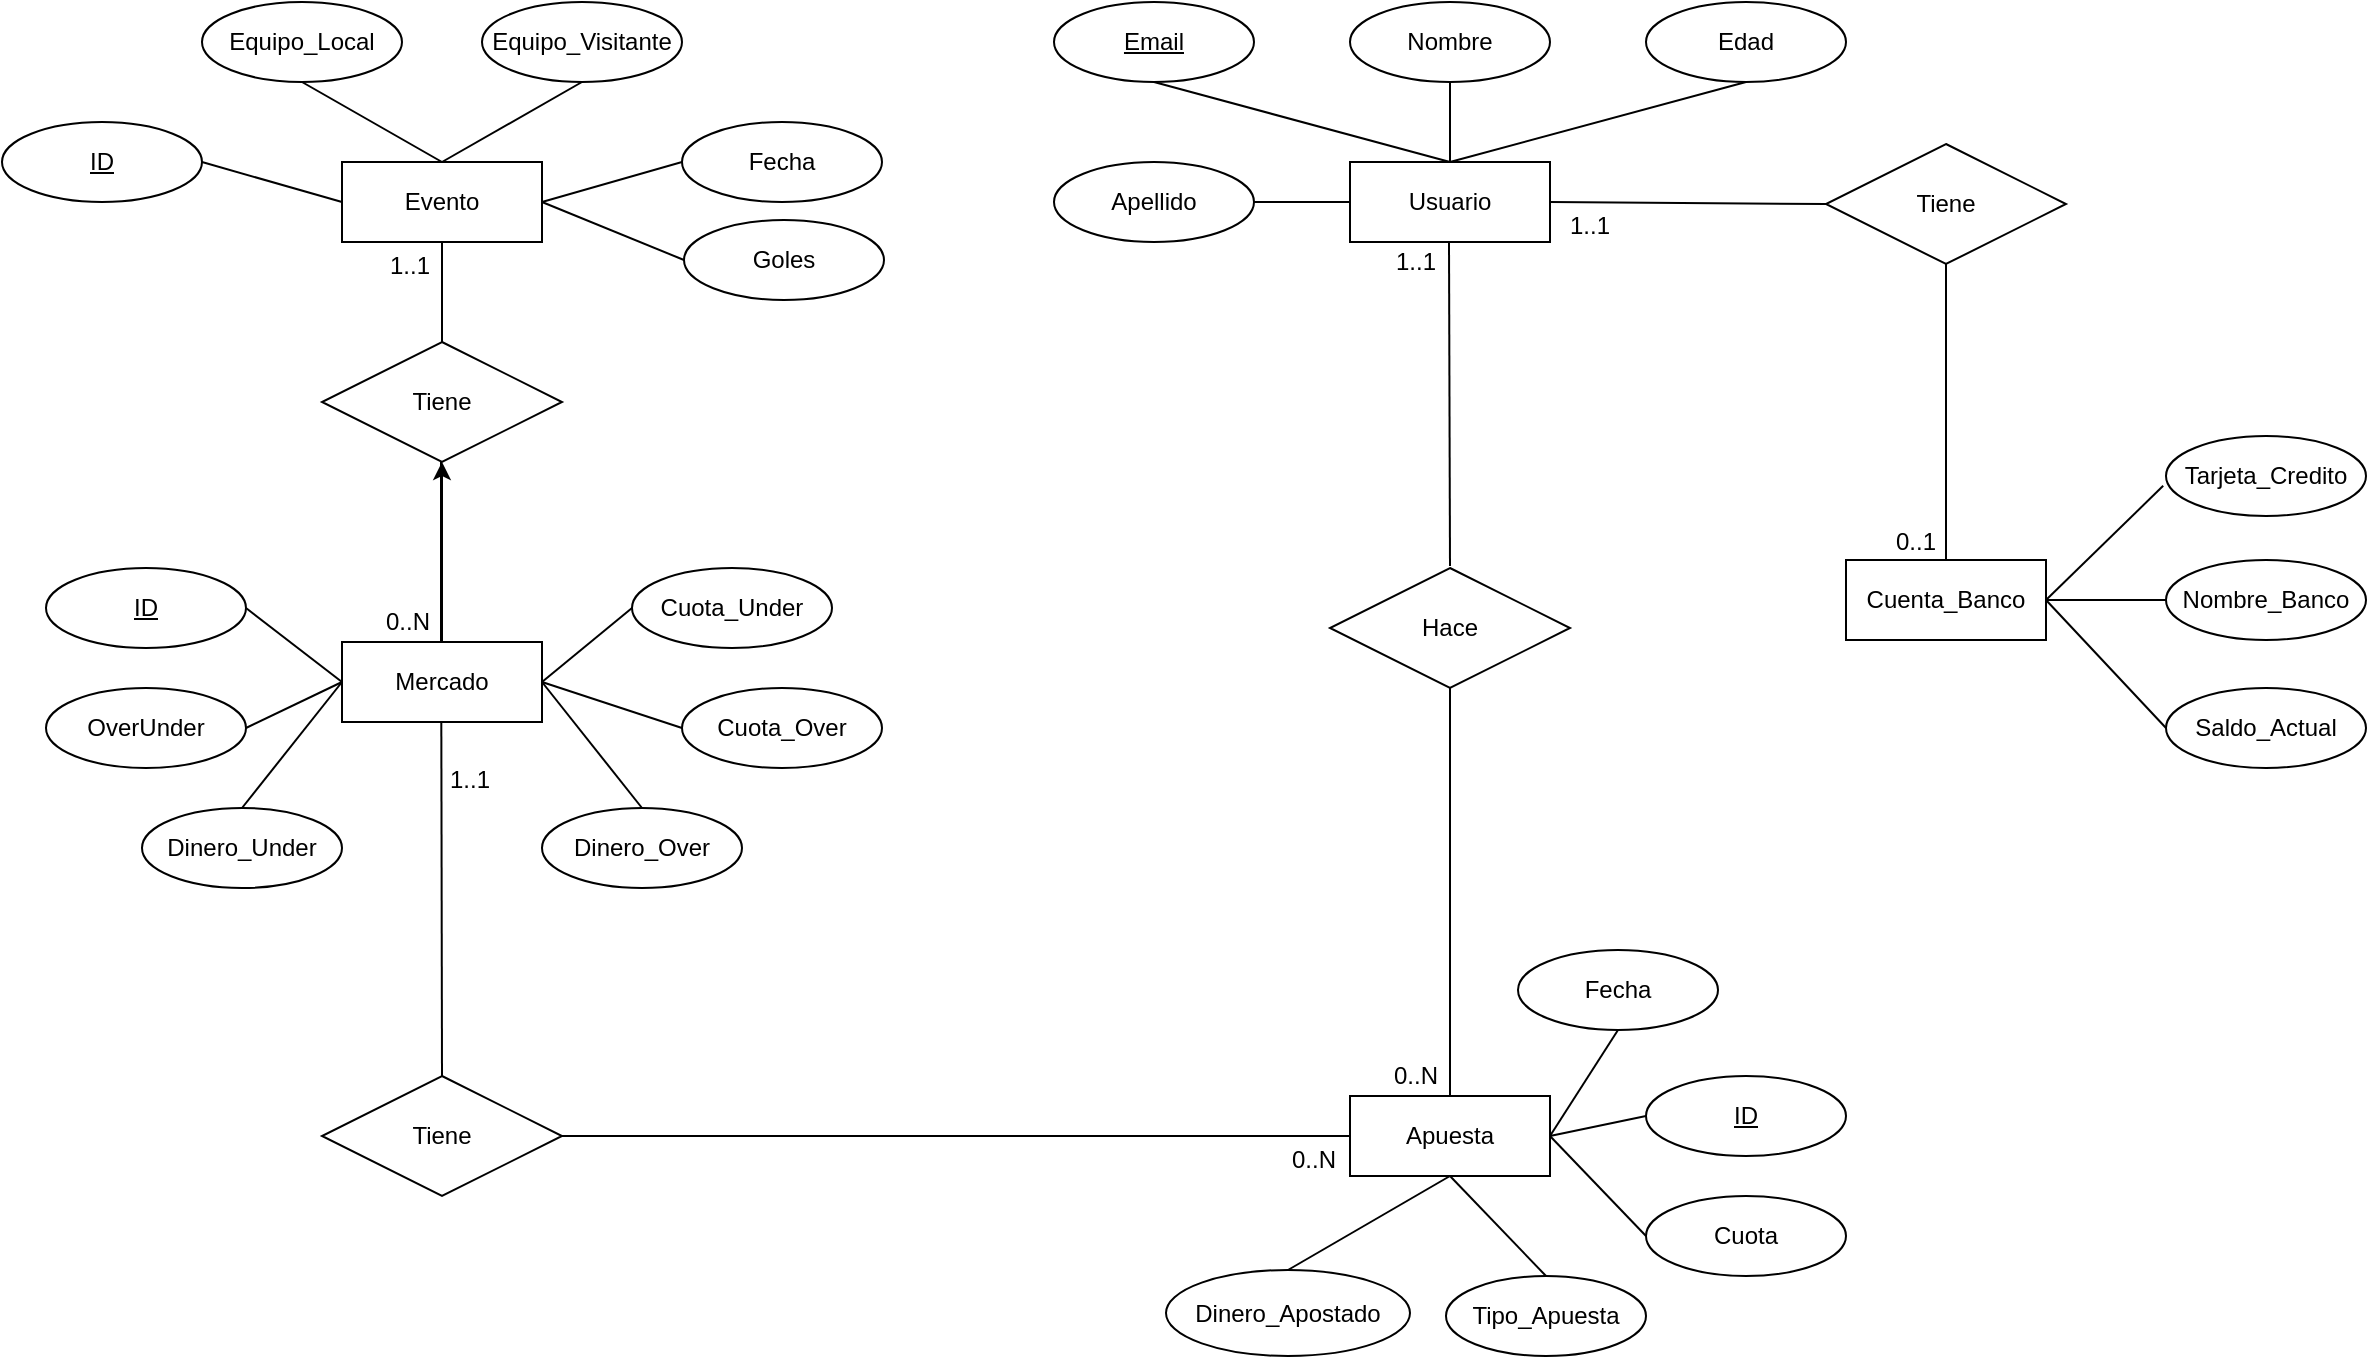 <mxfile version="13.7.4" type="device"><diagram id="R2lEEEUBdFMjLlhIrx00" name="Page-1"><mxGraphModel dx="1422" dy="763" grid="1" gridSize="16" guides="1" tooltips="1" connect="1" arrows="1" fold="1" page="1" pageScale="1" pageWidth="850" pageHeight="1100" math="0" shadow="0" extFonts="Permanent Marker^https://fonts.googleapis.com/css?family=Permanent+Marker"><root><mxCell id="0"/><mxCell id="1" parent="0"/><mxCell id="xfQLnc0uQxcCysZkYD1l-1" value="Evento" style="whiteSpace=wrap;html=1;align=center;" parent="1" vertex="1"><mxGeometry x="474" y="292" width="100" height="40" as="geometry"/></mxCell><mxCell id="xfQLnc0uQxcCysZkYD1l-2" value="Equipo_Local" style="ellipse;whiteSpace=wrap;html=1;align=center;" parent="1" vertex="1"><mxGeometry x="404" y="212" width="100" height="40" as="geometry"/></mxCell><mxCell id="xfQLnc0uQxcCysZkYD1l-3" value="Equipo_Visitante" style="ellipse;whiteSpace=wrap;html=1;align=center;" parent="1" vertex="1"><mxGeometry x="544" y="212" width="100" height="40" as="geometry"/></mxCell><mxCell id="xfQLnc0uQxcCysZkYD1l-4" value="ID" style="ellipse;whiteSpace=wrap;html=1;align=center;fontStyle=4;" parent="1" vertex="1"><mxGeometry x="304" y="272" width="100" height="40" as="geometry"/></mxCell><mxCell id="xfQLnc0uQxcCysZkYD1l-5" value="Fecha" style="ellipse;whiteSpace=wrap;html=1;align=center;" parent="1" vertex="1"><mxGeometry x="644" y="272" width="100" height="40" as="geometry"/></mxCell><mxCell id="xfQLnc0uQxcCysZkYD1l-8" value="" style="endArrow=none;html=1;rounded=0;exitX=0.5;exitY=1;exitDx=0;exitDy=0;entryX=0.5;entryY=0;entryDx=0;entryDy=0;" parent="1" source="xfQLnc0uQxcCysZkYD1l-2" target="xfQLnc0uQxcCysZkYD1l-1" edge="1"><mxGeometry relative="1" as="geometry"><mxPoint x="294" y="392" as="sourcePoint"/><mxPoint x="454" y="392" as="targetPoint"/></mxGeometry></mxCell><mxCell id="xfQLnc0uQxcCysZkYD1l-9" value="" style="endArrow=none;html=1;rounded=0;exitX=0.5;exitY=1;exitDx=0;exitDy=0;entryX=0.5;entryY=0;entryDx=0;entryDy=0;" parent="1" source="xfQLnc0uQxcCysZkYD1l-3" target="xfQLnc0uQxcCysZkYD1l-1" edge="1"><mxGeometry relative="1" as="geometry"><mxPoint x="464" y="262" as="sourcePoint"/><mxPoint x="534" y="302" as="targetPoint"/></mxGeometry></mxCell><mxCell id="xfQLnc0uQxcCysZkYD1l-10" value="" style="endArrow=none;html=1;rounded=0;exitX=0;exitY=0.5;exitDx=0;exitDy=0;entryX=1;entryY=0.5;entryDx=0;entryDy=0;" parent="1" source="xfQLnc0uQxcCysZkYD1l-5" target="xfQLnc0uQxcCysZkYD1l-1" edge="1"><mxGeometry relative="1" as="geometry"><mxPoint x="604" y="262" as="sourcePoint"/><mxPoint x="534" y="302" as="targetPoint"/></mxGeometry></mxCell><mxCell id="xfQLnc0uQxcCysZkYD1l-11" value="" style="endArrow=none;html=1;rounded=0;exitX=1;exitY=0.5;exitDx=0;exitDy=0;entryX=0;entryY=0.5;entryDx=0;entryDy=0;" parent="1" source="xfQLnc0uQxcCysZkYD1l-4" target="xfQLnc0uQxcCysZkYD1l-1" edge="1"><mxGeometry relative="1" as="geometry"><mxPoint x="614" y="272" as="sourcePoint"/><mxPoint x="544" y="312" as="targetPoint"/></mxGeometry></mxCell><mxCell id="4RuQuFcM9yt1TaqmaP_P-1" value="" style="edgeStyle=orthogonalEdgeStyle;rounded=0;orthogonalLoop=1;jettySize=auto;html=1;" parent="1" source="xfQLnc0uQxcCysZkYD1l-12" target="xfQLnc0uQxcCysZkYD1l-273" edge="1"><mxGeometry relative="1" as="geometry"/></mxCell><mxCell id="xfQLnc0uQxcCysZkYD1l-12" value="Mercado" style="whiteSpace=wrap;html=1;align=center;" parent="1" vertex="1"><mxGeometry x="474" y="532" width="100" height="40" as="geometry"/></mxCell><mxCell id="xfQLnc0uQxcCysZkYD1l-13" value="OverUnder" style="ellipse;whiteSpace=wrap;html=1;align=center;" parent="1" vertex="1"><mxGeometry x="326" y="555" width="100" height="40" as="geometry"/></mxCell><mxCell id="xfQLnc0uQxcCysZkYD1l-14" value="ID" style="ellipse;whiteSpace=wrap;html=1;align=center;fontStyle=4;" parent="1" vertex="1"><mxGeometry x="326" y="495" width="100" height="40" as="geometry"/></mxCell><mxCell id="xfQLnc0uQxcCysZkYD1l-15" value="" style="endArrow=none;html=1;rounded=0;exitX=0;exitY=0.5;exitDx=0;exitDy=0;entryX=1;entryY=0.5;entryDx=0;entryDy=0;" parent="1" source="xfQLnc0uQxcCysZkYD1l-12" target="xfQLnc0uQxcCysZkYD1l-14" edge="1"><mxGeometry relative="1" as="geometry"><mxPoint x="514" y="472" as="sourcePoint"/><mxPoint x="444" y="512" as="targetPoint"/></mxGeometry></mxCell><mxCell id="xfQLnc0uQxcCysZkYD1l-16" value="" style="endArrow=none;html=1;rounded=0;exitX=0;exitY=0.5;exitDx=0;exitDy=0;entryX=1;entryY=0.5;entryDx=0;entryDy=0;" parent="1" source="xfQLnc0uQxcCysZkYD1l-12" target="xfQLnc0uQxcCysZkYD1l-13" edge="1"><mxGeometry relative="1" as="geometry"><mxPoint x="514" y="552" as="sourcePoint"/><mxPoint x="444" y="592" as="targetPoint"/></mxGeometry></mxCell><mxCell id="xfQLnc0uQxcCysZkYD1l-18" value="Cuota_Over" style="ellipse;whiteSpace=wrap;html=1;align=center;" parent="1" vertex="1"><mxGeometry x="644" y="555" width="100" height="40" as="geometry"/></mxCell><mxCell id="xfQLnc0uQxcCysZkYD1l-19" value="Cuota_Under" style="ellipse;whiteSpace=wrap;html=1;align=center;" parent="1" vertex="1"><mxGeometry x="619" y="495" width="100" height="40" as="geometry"/></mxCell><mxCell id="xfQLnc0uQxcCysZkYD1l-25" value="Apuesta" style="whiteSpace=wrap;html=1;align=center;" parent="1" vertex="1"><mxGeometry x="978" y="759" width="100" height="40" as="geometry"/></mxCell><mxCell id="xfQLnc0uQxcCysZkYD1l-26" value="Dinero_Apostado" style="ellipse;whiteSpace=wrap;html=1;align=center;" parent="1" vertex="1"><mxGeometry x="886" y="846" width="122" height="43" as="geometry"/></mxCell><mxCell id="xfQLnc0uQxcCysZkYD1l-27" value="Tipo_Apuesta" style="ellipse;whiteSpace=wrap;html=1;align=center;" parent="1" vertex="1"><mxGeometry x="1026" y="849" width="100" height="40" as="geometry"/></mxCell><mxCell id="xfQLnc0uQxcCysZkYD1l-28" value="" style="endArrow=none;html=1;rounded=0;exitX=0.5;exitY=0;exitDx=0;exitDy=0;entryX=0.5;entryY=1;entryDx=0;entryDy=0;" parent="1" source="xfQLnc0uQxcCysZkYD1l-26" target="xfQLnc0uQxcCysZkYD1l-25" edge="1"><mxGeometry relative="1" as="geometry"><mxPoint x="1018" y="689" as="sourcePoint"/><mxPoint x="1018" y="739" as="targetPoint"/></mxGeometry></mxCell><mxCell id="xfQLnc0uQxcCysZkYD1l-29" value="" style="endArrow=none;html=1;rounded=0;exitX=0.5;exitY=0;exitDx=0;exitDy=0;entryX=0.5;entryY=1;entryDx=0;entryDy=0;" parent="1" source="xfQLnc0uQxcCysZkYD1l-27" target="xfQLnc0uQxcCysZkYD1l-25" edge="1"><mxGeometry relative="1" as="geometry"><mxPoint x="938" y="719" as="sourcePoint"/><mxPoint x="1038" y="769" as="targetPoint"/></mxGeometry></mxCell><mxCell id="xfQLnc0uQxcCysZkYD1l-259" value="Usuario" style="whiteSpace=wrap;html=1;align=center;" parent="1" vertex="1"><mxGeometry x="978" y="292" width="100" height="40" as="geometry"/></mxCell><mxCell id="xfQLnc0uQxcCysZkYD1l-261" value="Email" style="ellipse;whiteSpace=wrap;html=1;align=center;fontStyle=4;" parent="1" vertex="1"><mxGeometry x="830" y="212" width="100" height="40" as="geometry"/></mxCell><mxCell id="xfQLnc0uQxcCysZkYD1l-262" value="Nombre" style="ellipse;whiteSpace=wrap;html=1;align=center;" parent="1" vertex="1"><mxGeometry x="978" y="212" width="100" height="40" as="geometry"/></mxCell><mxCell id="xfQLnc0uQxcCysZkYD1l-263" value="Apellido" style="ellipse;whiteSpace=wrap;html=1;align=center;" parent="1" vertex="1"><mxGeometry x="830" y="292" width="100" height="40" as="geometry"/></mxCell><mxCell id="xfQLnc0uQxcCysZkYD1l-264" value="Edad" style="ellipse;whiteSpace=wrap;html=1;align=center;" parent="1" vertex="1"><mxGeometry x="1126" y="212" width="100" height="40" as="geometry"/></mxCell><mxCell id="xfQLnc0uQxcCysZkYD1l-265" value="Saldo_Actual" style="ellipse;whiteSpace=wrap;html=1;align=center;" parent="1" vertex="1"><mxGeometry x="1386" y="555" width="100" height="40" as="geometry"/></mxCell><mxCell id="xfQLnc0uQxcCysZkYD1l-266" value="Nombre_Banco" style="ellipse;whiteSpace=wrap;html=1;align=center;" parent="1" vertex="1"><mxGeometry x="1386" y="491" width="100" height="40" as="geometry"/></mxCell><mxCell id="xfQLnc0uQxcCysZkYD1l-268" value="Tarjeta_Credito" style="ellipse;whiteSpace=wrap;html=1;align=center;" parent="1" vertex="1"><mxGeometry x="1386" y="429" width="100" height="40" as="geometry"/></mxCell><mxCell id="xfQLnc0uQxcCysZkYD1l-269" value="Cuenta_Banco" style="whiteSpace=wrap;html=1;align=center;" parent="1" vertex="1"><mxGeometry x="1226" y="491" width="100" height="40" as="geometry"/></mxCell><mxCell id="xfQLnc0uQxcCysZkYD1l-270" value="" style="endArrow=none;html=1;rounded=0;entryX=-0.014;entryY=0.623;entryDx=0;entryDy=0;entryPerimeter=0;exitX=1;exitY=0.5;exitDx=0;exitDy=0;" parent="1" source="xfQLnc0uQxcCysZkYD1l-269" target="xfQLnc0uQxcCysZkYD1l-268" edge="1"><mxGeometry relative="1" as="geometry"><mxPoint x="1326" y="511" as="sourcePoint"/><mxPoint x="1486" y="511" as="targetPoint"/></mxGeometry></mxCell><mxCell id="xfQLnc0uQxcCysZkYD1l-271" value="" style="endArrow=none;html=1;rounded=0;entryX=0;entryY=0.5;entryDx=0;entryDy=0;exitX=1;exitY=0.5;exitDx=0;exitDy=0;" parent="1" source="xfQLnc0uQxcCysZkYD1l-269" target="xfQLnc0uQxcCysZkYD1l-266" edge="1"><mxGeometry relative="1" as="geometry"><mxPoint x="1342" y="527" as="sourcePoint"/><mxPoint x="1400.6" y="469.92" as="targetPoint"/></mxGeometry></mxCell><mxCell id="xfQLnc0uQxcCysZkYD1l-272" value="" style="endArrow=none;html=1;rounded=0;entryX=0;entryY=0.5;entryDx=0;entryDy=0;exitX=1;exitY=0.5;exitDx=0;exitDy=0;" parent="1" source="xfQLnc0uQxcCysZkYD1l-269" target="xfQLnc0uQxcCysZkYD1l-265" edge="1"><mxGeometry relative="1" as="geometry"><mxPoint x="1358" y="543" as="sourcePoint"/><mxPoint x="1416.6" y="485.92" as="targetPoint"/></mxGeometry></mxCell><mxCell id="xfQLnc0uQxcCysZkYD1l-273" value="Tiene" style="shape=rhombus;perimeter=rhombusPerimeter;whiteSpace=wrap;html=1;align=center;" parent="1" vertex="1"><mxGeometry x="464" y="382" width="120" height="60" as="geometry"/></mxCell><mxCell id="xfQLnc0uQxcCysZkYD1l-274" value="" style="endArrow=none;html=1;rounded=0;exitX=0.5;exitY=1;exitDx=0;exitDy=0;entryX=0.5;entryY=0;entryDx=0;entryDy=0;" parent="1" source="xfQLnc0uQxcCysZkYD1l-1" target="xfQLnc0uQxcCysZkYD1l-273" edge="1"><mxGeometry relative="1" as="geometry"><mxPoint x="534" y="350" as="sourcePoint"/><mxPoint x="694" y="350" as="targetPoint"/></mxGeometry></mxCell><mxCell id="xfQLnc0uQxcCysZkYD1l-275" value="1..1" style="resizable=0;html=1;align=left;verticalAlign=bottom;" parent="xfQLnc0uQxcCysZkYD1l-274" connectable="0" vertex="1"><mxGeometry x="-1" relative="1" as="geometry"><mxPoint x="-28" y="20" as="offset"/></mxGeometry></mxCell><mxCell id="xfQLnc0uQxcCysZkYD1l-277" value="" style="endArrow=none;html=1;rounded=0;exitX=0.5;exitY=1;exitDx=0;exitDy=0;entryX=0.5;entryY=0;entryDx=0;entryDy=0;" parent="1" edge="1"><mxGeometry relative="1" as="geometry"><mxPoint x="523.5" y="442" as="sourcePoint"/><mxPoint x="523.5" y="532" as="targetPoint"/></mxGeometry></mxCell><mxCell id="xfQLnc0uQxcCysZkYD1l-279" value="0..N" style="resizable=0;html=1;align=right;verticalAlign=bottom;" parent="xfQLnc0uQxcCysZkYD1l-277" connectable="0" vertex="1"><mxGeometry x="1" relative="1" as="geometry"><mxPoint x="-5" y="-2" as="offset"/></mxGeometry></mxCell><mxCell id="xfQLnc0uQxcCysZkYD1l-281" value="" style="endArrow=none;html=1;rounded=0;exitX=0.5;exitY=1;exitDx=0;exitDy=0;entryX=0.5;entryY=0;entryDx=0;entryDy=0;" parent="1" target="0G-j5boijQorohw4lg3m-3" edge="1"><mxGeometry relative="1" as="geometry"><mxPoint x="523.66" y="572" as="sourcePoint"/><mxPoint x="524" y="633" as="targetPoint"/></mxGeometry></mxCell><mxCell id="xfQLnc0uQxcCysZkYD1l-282" value="1..1" style="resizable=0;html=1;align=left;verticalAlign=bottom;" parent="xfQLnc0uQxcCysZkYD1l-281" connectable="0" vertex="1"><mxGeometry x="-1" relative="1" as="geometry"><mxPoint x="2.34" y="37" as="offset"/></mxGeometry></mxCell><mxCell id="xfQLnc0uQxcCysZkYD1l-294" value="" style="endArrow=none;html=1;rounded=0;exitX=1;exitY=0.5;exitDx=0;exitDy=0;entryX=0;entryY=0.5;entryDx=0;entryDy=0;" parent="1" source="xfQLnc0uQxcCysZkYD1l-263" target="xfQLnc0uQxcCysZkYD1l-259" edge="1"><mxGeometry relative="1" as="geometry"><mxPoint x="918" y="366" as="sourcePoint"/><mxPoint x="1078" y="366" as="targetPoint"/></mxGeometry></mxCell><mxCell id="xfQLnc0uQxcCysZkYD1l-295" value="" style="endArrow=none;html=1;rounded=0;exitX=0.5;exitY=0;exitDx=0;exitDy=0;entryX=0.5;entryY=1;entryDx=0;entryDy=0;" parent="1" source="xfQLnc0uQxcCysZkYD1l-259" target="xfQLnc0uQxcCysZkYD1l-261" edge="1"><mxGeometry relative="1" as="geometry"><mxPoint x="946" y="328" as="sourcePoint"/><mxPoint x="994" y="328" as="targetPoint"/></mxGeometry></mxCell><mxCell id="xfQLnc0uQxcCysZkYD1l-296" value="" style="endArrow=none;html=1;rounded=0;exitX=0.5;exitY=0;exitDx=0;exitDy=0;entryX=0.5;entryY=1;entryDx=0;entryDy=0;" parent="1" source="xfQLnc0uQxcCysZkYD1l-259" target="xfQLnc0uQxcCysZkYD1l-262" edge="1"><mxGeometry relative="1" as="geometry"><mxPoint x="1044" y="308" as="sourcePoint"/><mxPoint x="896" y="268" as="targetPoint"/></mxGeometry></mxCell><mxCell id="xfQLnc0uQxcCysZkYD1l-297" value="" style="endArrow=none;html=1;rounded=0;exitX=0.5;exitY=0;exitDx=0;exitDy=0;entryX=0.5;entryY=1;entryDx=0;entryDy=0;" parent="1" source="xfQLnc0uQxcCysZkYD1l-259" target="xfQLnc0uQxcCysZkYD1l-264" edge="1"><mxGeometry relative="1" as="geometry"><mxPoint x="1044" y="308" as="sourcePoint"/><mxPoint x="1044" y="268" as="targetPoint"/></mxGeometry></mxCell><mxCell id="xfQLnc0uQxcCysZkYD1l-298" value="Hace" style="shape=rhombus;perimeter=rhombusPerimeter;whiteSpace=wrap;html=1;align=center;" parent="1" vertex="1"><mxGeometry x="968" y="495" width="120" height="60" as="geometry"/></mxCell><mxCell id="xfQLnc0uQxcCysZkYD1l-299" value="" style="endArrow=none;html=1;rounded=0;exitX=0.5;exitY=1;exitDx=0;exitDy=0;entryX=0.5;entryY=0;entryDx=0;entryDy=0;" parent="1" source="xfQLnc0uQxcCysZkYD1l-298" target="xfQLnc0uQxcCysZkYD1l-25" edge="1"><mxGeometry relative="1" as="geometry"><mxPoint x="1030" y="590" as="sourcePoint"/><mxPoint x="1190" y="590" as="targetPoint"/></mxGeometry></mxCell><mxCell id="xfQLnc0uQxcCysZkYD1l-301" value="0..N" style="resizable=0;html=1;align=right;verticalAlign=bottom;" parent="xfQLnc0uQxcCysZkYD1l-299" connectable="0" vertex="1"><mxGeometry x="1" relative="1" as="geometry"><mxPoint x="-6" y="-2" as="offset"/></mxGeometry></mxCell><mxCell id="xfQLnc0uQxcCysZkYD1l-302" value="" style="endArrow=none;html=1;rounded=0;exitX=0.5;exitY=1;exitDx=0;exitDy=0;" parent="1" edge="1"><mxGeometry relative="1" as="geometry"><mxPoint x="1027.5" y="332" as="sourcePoint"/><mxPoint x="1028" y="494" as="targetPoint"/></mxGeometry></mxCell><mxCell id="xfQLnc0uQxcCysZkYD1l-303" value="1..1" style="resizable=0;html=1;align=left;verticalAlign=bottom;" parent="xfQLnc0uQxcCysZkYD1l-302" connectable="0" vertex="1"><mxGeometry x="-1" relative="1" as="geometry"><mxPoint x="-28.5" y="18" as="offset"/></mxGeometry></mxCell><mxCell id="xfQLnc0uQxcCysZkYD1l-305" value="Tiene" style="shape=rhombus;perimeter=rhombusPerimeter;whiteSpace=wrap;html=1;align=center;" parent="1" vertex="1"><mxGeometry x="1216" y="283" width="120" height="60" as="geometry"/></mxCell><mxCell id="xfQLnc0uQxcCysZkYD1l-306" value="" style="endArrow=none;html=1;rounded=0;exitX=0.5;exitY=1;exitDx=0;exitDy=0;entryX=0.5;entryY=0;entryDx=0;entryDy=0;" parent="1" source="xfQLnc0uQxcCysZkYD1l-305" target="xfQLnc0uQxcCysZkYD1l-269" edge="1"><mxGeometry relative="1" as="geometry"><mxPoint x="1216" y="391" as="sourcePoint"/><mxPoint x="1216" y="595" as="targetPoint"/></mxGeometry></mxCell><mxCell id="xfQLnc0uQxcCysZkYD1l-308" value="0..1" style="resizable=0;html=1;align=right;verticalAlign=bottom;" parent="xfQLnc0uQxcCysZkYD1l-306" connectable="0" vertex="1"><mxGeometry x="1" relative="1" as="geometry"><mxPoint x="-5" y="-1" as="offset"/></mxGeometry></mxCell><mxCell id="xfQLnc0uQxcCysZkYD1l-309" value="" style="endArrow=none;html=1;rounded=0;exitX=1;exitY=0.5;exitDx=0;exitDy=0;entryX=0;entryY=0.5;entryDx=0;entryDy=0;" parent="1" source="xfQLnc0uQxcCysZkYD1l-259" target="xfQLnc0uQxcCysZkYD1l-305" edge="1"><mxGeometry relative="1" as="geometry"><mxPoint x="1076" y="603" as="sourcePoint"/><mxPoint x="1076" y="807" as="targetPoint"/></mxGeometry></mxCell><mxCell id="xfQLnc0uQxcCysZkYD1l-310" value="1..1" style="resizable=0;html=1;align=left;verticalAlign=bottom;" parent="xfQLnc0uQxcCysZkYD1l-309" connectable="0" vertex="1"><mxGeometry x="-1" relative="1" as="geometry"><mxPoint x="8" y="20" as="offset"/></mxGeometry></mxCell><mxCell id="0G-j5boijQorohw4lg3m-1" value="" style="endArrow=none;html=1;exitX=1;exitY=0.5;exitDx=0;exitDy=0;entryX=0;entryY=0.5;entryDx=0;entryDy=0;" parent="1" source="xfQLnc0uQxcCysZkYD1l-12" target="xfQLnc0uQxcCysZkYD1l-19" edge="1"><mxGeometry width="50" height="50" relative="1" as="geometry"><mxPoint x="582" y="496" as="sourcePoint"/><mxPoint x="632" y="446" as="targetPoint"/></mxGeometry></mxCell><mxCell id="0G-j5boijQorohw4lg3m-2" value="" style="endArrow=none;html=1;exitX=1;exitY=0.5;exitDx=0;exitDy=0;entryX=0;entryY=0.5;entryDx=0;entryDy=0;" parent="1" target="xfQLnc0uQxcCysZkYD1l-18" edge="1"><mxGeometry width="50" height="50" relative="1" as="geometry"><mxPoint x="574" y="552" as="sourcePoint"/><mxPoint x="619" y="515" as="targetPoint"/></mxGeometry></mxCell><mxCell id="0G-j5boijQorohw4lg3m-3" value="Tiene" style="shape=rhombus;perimeter=rhombusPerimeter;whiteSpace=wrap;html=1;align=center;" parent="1" vertex="1"><mxGeometry x="464" y="749" width="120" height="60" as="geometry"/></mxCell><mxCell id="0G-j5boijQorohw4lg3m-4" value="" style="endArrow=none;html=1;rounded=0;exitX=1;exitY=0.5;exitDx=0;exitDy=0;entryX=0;entryY=0.5;entryDx=0;entryDy=0;" parent="1" source="0G-j5boijQorohw4lg3m-3" target="xfQLnc0uQxcCysZkYD1l-25" edge="1"><mxGeometry relative="1" as="geometry"><mxPoint x="619.0" y="759" as="sourcePoint"/><mxPoint x="677.34" y="873" as="targetPoint"/></mxGeometry></mxCell><mxCell id="0G-j5boijQorohw4lg3m-5" value="0..N" style="resizable=0;html=1;align=left;verticalAlign=bottom;" parent="0G-j5boijQorohw4lg3m-4" connectable="0" vertex="1"><mxGeometry x="-1" relative="1" as="geometry"><mxPoint x="363" y="20" as="offset"/></mxGeometry></mxCell><mxCell id="0G-j5boijQorohw4lg3m-6" value="Dinero_Under" style="ellipse;whiteSpace=wrap;html=1;align=center;" parent="1" vertex="1"><mxGeometry x="374" y="615" width="100" height="40" as="geometry"/></mxCell><mxCell id="0G-j5boijQorohw4lg3m-7" value="Dinero_Over" style="ellipse;whiteSpace=wrap;html=1;align=center;" parent="1" vertex="1"><mxGeometry x="574" y="615" width="100" height="40" as="geometry"/></mxCell><mxCell id="0G-j5boijQorohw4lg3m-8" value="" style="endArrow=none;html=1;rounded=0;exitX=0;exitY=0.5;exitDx=0;exitDy=0;entryX=0.5;entryY=0;entryDx=0;entryDy=0;" parent="1" source="xfQLnc0uQxcCysZkYD1l-12" target="0G-j5boijQorohw4lg3m-6" edge="1"><mxGeometry relative="1" as="geometry"><mxPoint x="474" y="552" as="sourcePoint"/><mxPoint x="444" y="592" as="targetPoint"/></mxGeometry></mxCell><mxCell id="0G-j5boijQorohw4lg3m-9" value="" style="endArrow=none;html=1;rounded=0;exitX=1;exitY=0.5;exitDx=0;exitDy=0;entryX=0.5;entryY=0;entryDx=0;entryDy=0;" parent="1" source="xfQLnc0uQxcCysZkYD1l-12" target="0G-j5boijQorohw4lg3m-7" edge="1"><mxGeometry relative="1" as="geometry"><mxPoint x="596" y="595" as="sourcePoint"/><mxPoint x="566" y="635" as="targetPoint"/></mxGeometry></mxCell><mxCell id="0G-j5boijQorohw4lg3m-12" value="ID" style="ellipse;whiteSpace=wrap;html=1;align=center;fontStyle=4;" parent="1" vertex="1"><mxGeometry x="1126" y="749" width="100" height="40" as="geometry"/></mxCell><mxCell id="0G-j5boijQorohw4lg3m-13" value="Cuota" style="ellipse;whiteSpace=wrap;html=1;align=center;" parent="1" vertex="1"><mxGeometry x="1126" y="809" width="100" height="40" as="geometry"/></mxCell><mxCell id="0G-j5boijQorohw4lg3m-14" value="Fecha" style="ellipse;whiteSpace=wrap;html=1;align=center;" parent="1" vertex="1"><mxGeometry x="1062" y="686" width="100" height="40" as="geometry"/></mxCell><mxCell id="0G-j5boijQorohw4lg3m-16" value="" style="endArrow=none;html=1;rounded=0;exitX=1;exitY=0.5;exitDx=0;exitDy=0;entryX=0.5;entryY=1;entryDx=0;entryDy=0;" parent="1" source="xfQLnc0uQxcCysZkYD1l-25" target="0G-j5boijQorohw4lg3m-14" edge="1"><mxGeometry relative="1" as="geometry"><mxPoint x="1078" y="670" as="sourcePoint"/><mxPoint x="1238" y="670" as="targetPoint"/></mxGeometry></mxCell><mxCell id="0G-j5boijQorohw4lg3m-19" value="" style="endArrow=none;html=1;rounded=0;exitX=1;exitY=0.5;exitDx=0;exitDy=0;entryX=0;entryY=0.5;entryDx=0;entryDy=0;" parent="1" source="xfQLnc0uQxcCysZkYD1l-25" target="0G-j5boijQorohw4lg3m-12" edge="1"><mxGeometry relative="1" as="geometry"><mxPoint x="1110" y="798" as="sourcePoint"/><mxPoint x="1270" y="798" as="targetPoint"/></mxGeometry></mxCell><mxCell id="0G-j5boijQorohw4lg3m-20" value="" style="endArrow=none;html=1;rounded=0;exitX=1;exitY=0.5;exitDx=0;exitDy=0;entryX=0;entryY=0.5;entryDx=0;entryDy=0;" parent="1" source="xfQLnc0uQxcCysZkYD1l-25" target="0G-j5boijQorohw4lg3m-13" edge="1"><mxGeometry relative="1" as="geometry"><mxPoint x="1095" y="828" as="sourcePoint"/><mxPoint x="1129" y="759" as="targetPoint"/></mxGeometry></mxCell><mxCell id="4RuQuFcM9yt1TaqmaP_P-2" value="" style="endArrow=none;html=1;rounded=0;entryX=1;entryY=0.5;entryDx=0;entryDy=0;exitX=0;exitY=0.5;exitDx=0;exitDy=0;" parent="1" source="4RuQuFcM9yt1TaqmaP_P-3" target="xfQLnc0uQxcCysZkYD1l-1" edge="1"><mxGeometry relative="1" as="geometry"><mxPoint x="640" y="336" as="sourcePoint"/><mxPoint x="604" y="363" as="targetPoint"/></mxGeometry></mxCell><mxCell id="4RuQuFcM9yt1TaqmaP_P-3" value="Goles" style="ellipse;whiteSpace=wrap;html=1;align=center;" parent="1" vertex="1"><mxGeometry x="645" y="321" width="100" height="40" as="geometry"/></mxCell></root></mxGraphModel></diagram></mxfile>